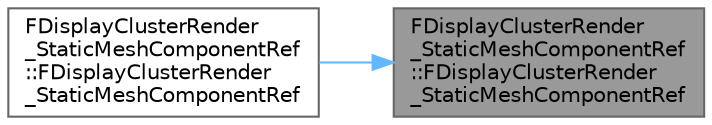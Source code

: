 digraph "FDisplayClusterRender_StaticMeshComponentRef::FDisplayClusterRender_StaticMeshComponentRef"
{
 // INTERACTIVE_SVG=YES
 // LATEX_PDF_SIZE
  bgcolor="transparent";
  edge [fontname=Helvetica,fontsize=10,labelfontname=Helvetica,labelfontsize=10];
  node [fontname=Helvetica,fontsize=10,shape=box,height=0.2,width=0.4];
  rankdir="RL";
  Node1 [id="Node000001",label="FDisplayClusterRender\l_StaticMeshComponentRef\l::FDisplayClusterRender\l_StaticMeshComponentRef",height=0.2,width=0.4,color="gray40", fillcolor="grey60", style="filled", fontcolor="black",tooltip=" "];
  Node1 -> Node2 [id="edge1_Node000001_Node000002",dir="back",color="steelblue1",style="solid",tooltip=" "];
  Node2 [id="Node000002",label="FDisplayClusterRender\l_StaticMeshComponentRef\l::FDisplayClusterRender\l_StaticMeshComponentRef",height=0.2,width=0.4,color="grey40", fillcolor="white", style="filled",URL="$d3/d89/classFDisplayClusterRender__StaticMeshComponentRef.html#a3f937f624eb4e3773261e86fddf76f91",tooltip=" "];
}
